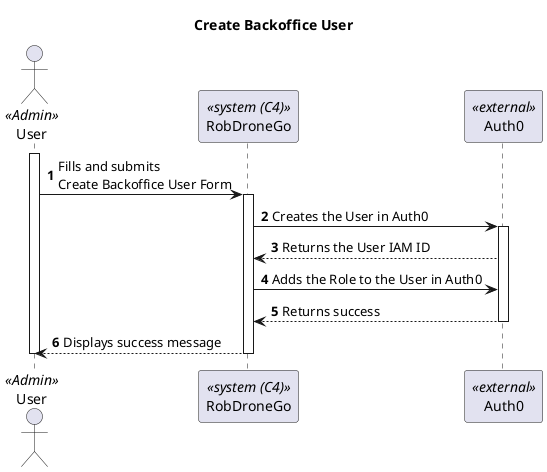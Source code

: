 @startuml Process View - Level 1

autonumber
skinparam packageStyle rect

title Create Backoffice User

actor "User" as U <<Admin>>
participant "RobDroneGo" as RDG <<system (C4)>>
participant "Auth0" as A0 <<external>>

activate U

U -> RDG:  Fills and submits\nCreate Backoffice User Form

activate RDG

RDG -> A0: Creates the User in Auth0
activate A0
A0 --> RDG: Returns the User IAM ID
RDG -> A0: Adds the Role to the User in Auth0
A0 --> RDG: Returns success
deactivate A0


RDG --> U: Displays success message
deactivate RDG
deactivate U



@enduml